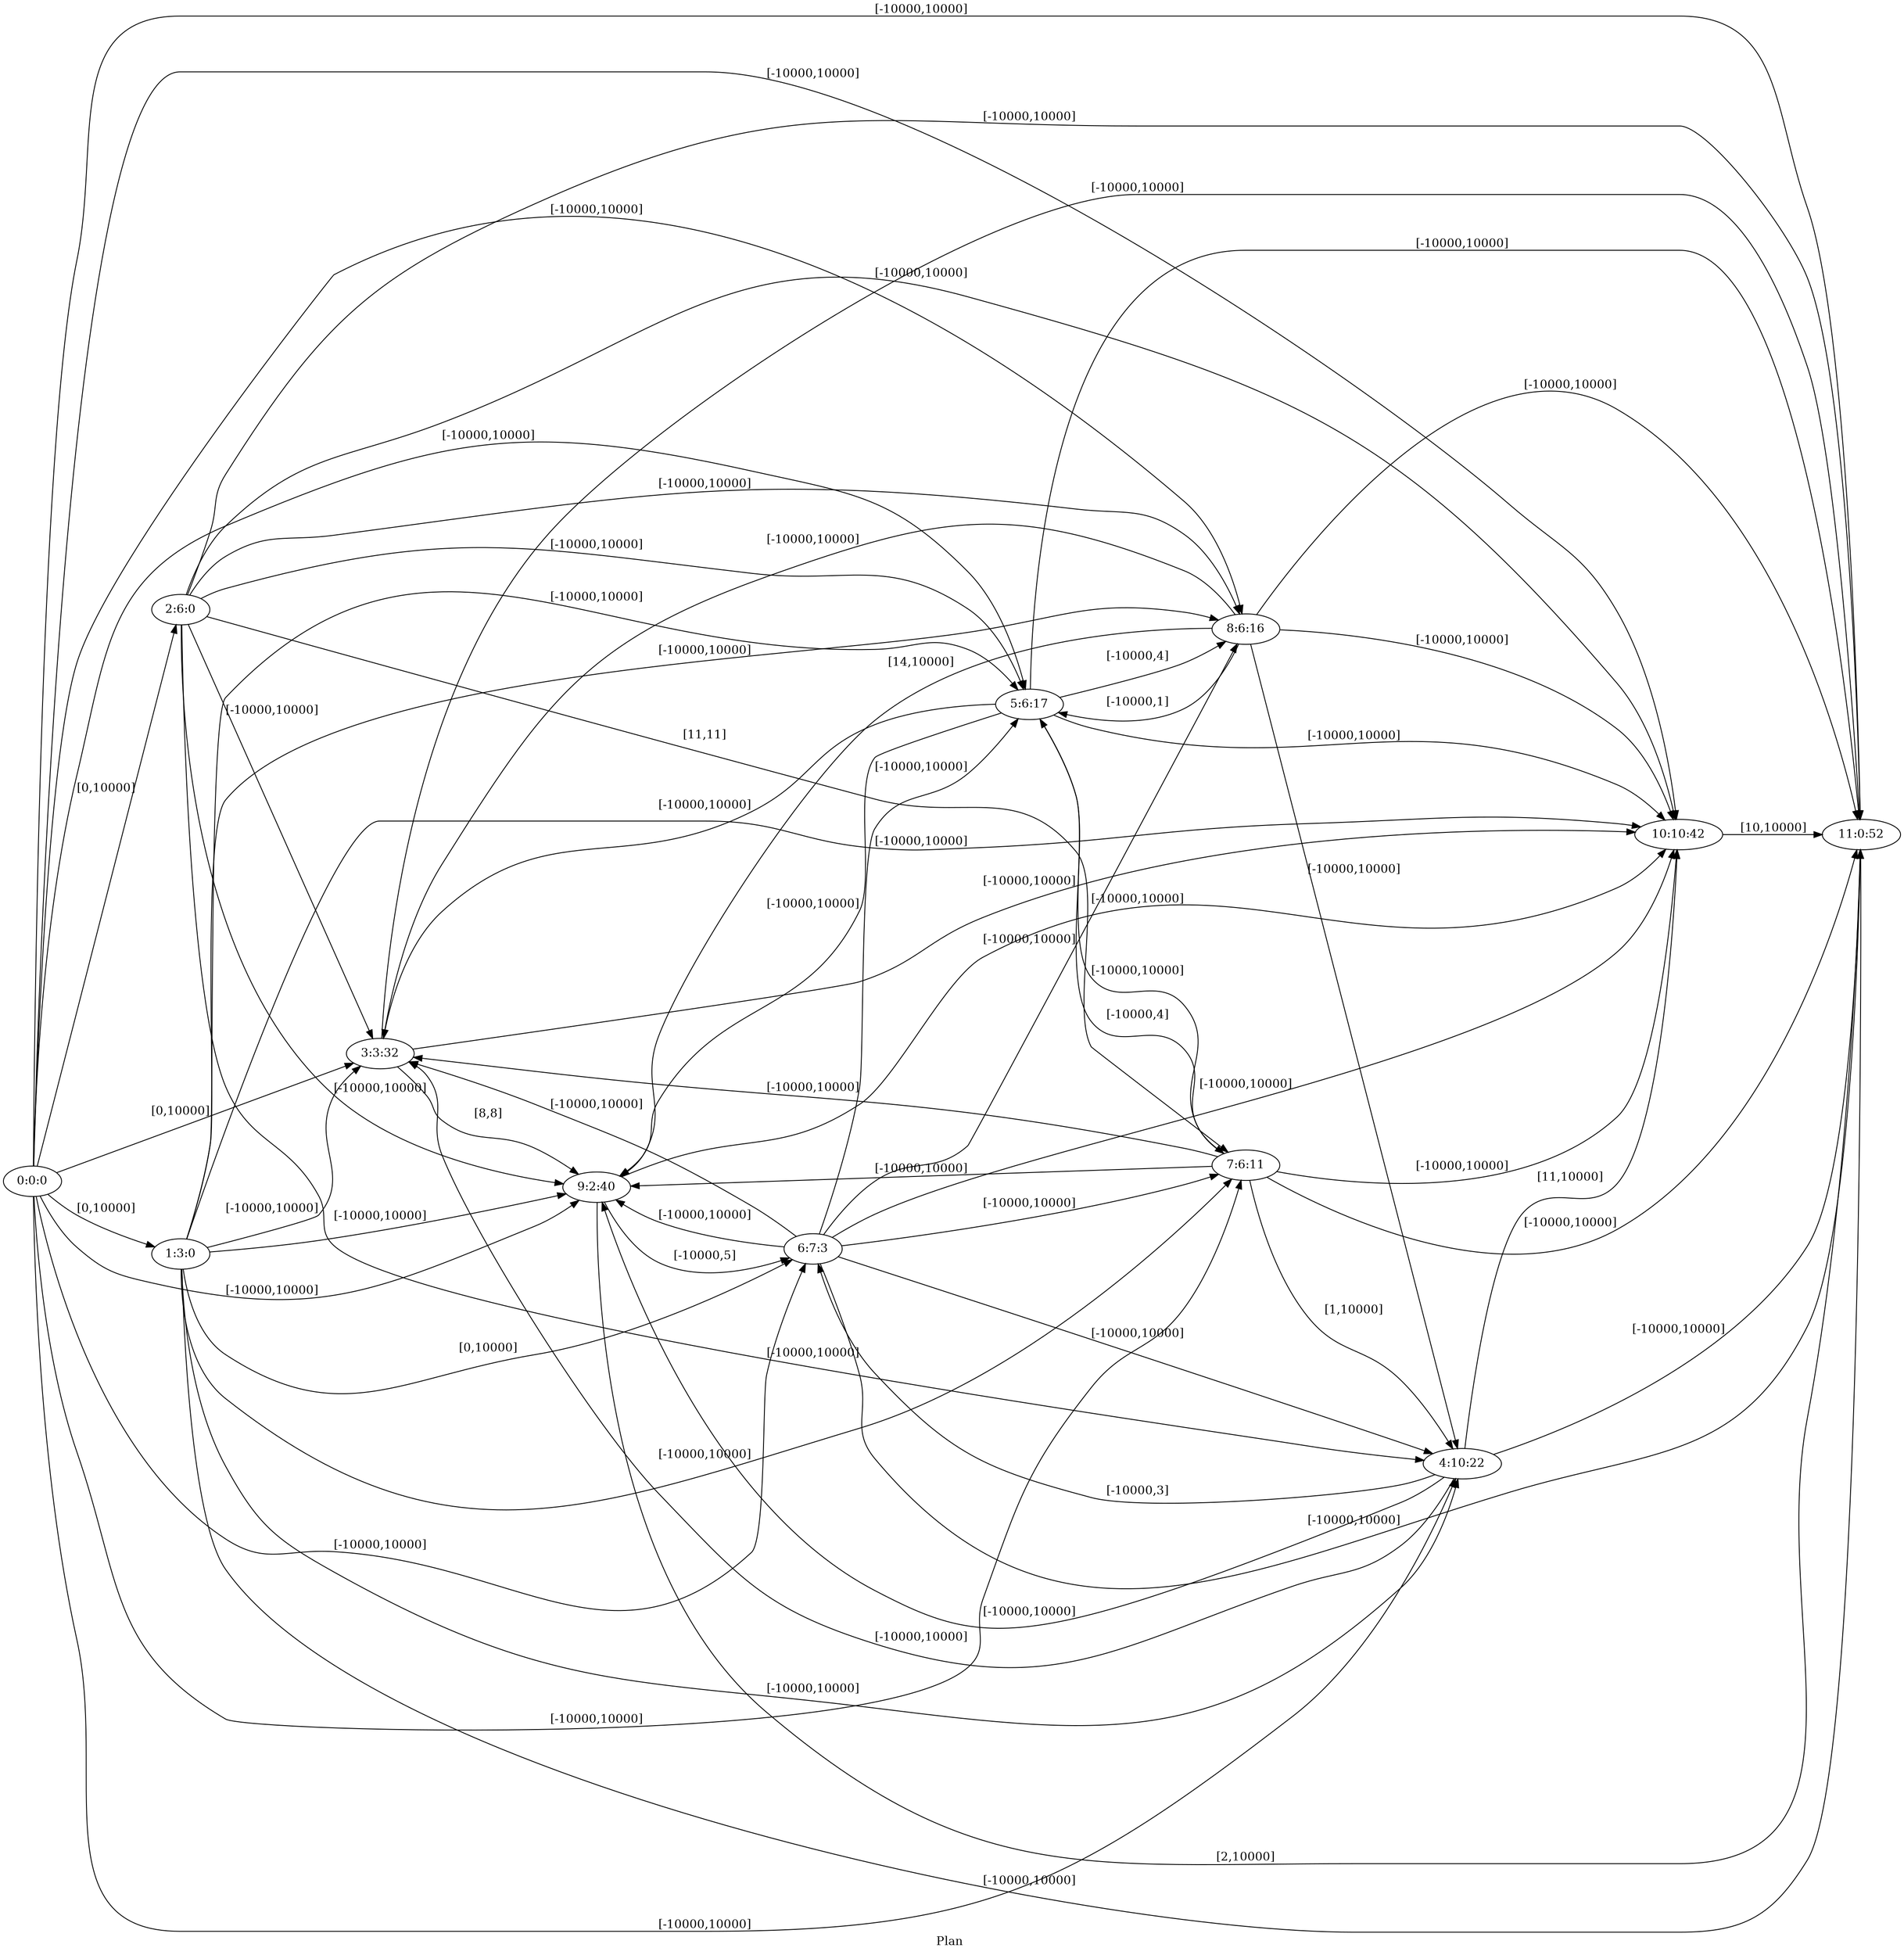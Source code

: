 digraph G {
 rankdir = LR;
 nodesep = .45; 
 size = 30;
label="Plan ";
 fldt = 0.530042;
"0:0:0"->"1:3:0"[ label = "[0,10000]"];
"0:0:0"->"2:6:0"[ label = "[0,10000]"];
"0:0:0"->"3:3:32"[ label = "[0,10000]"];
"0:0:0"->"4:10:22"[ label = "[-10000,10000]"];
"0:0:0"->"5:6:17"[ label = "[-10000,10000]"];
"0:0:0"->"6:7:3"[ label = "[-10000,10000]"];
"0:0:0"->"7:6:11"[ label = "[-10000,10000]"];
"0:0:0"->"8:6:16"[ label = "[-10000,10000]"];
"0:0:0"->"9:2:40"[ label = "[-10000,10000]"];
"0:0:0"->"10:10:42"[ label = "[-10000,10000]"];
"0:0:0"->"11:0:52"[ label = "[-10000,10000]"];
"1:3:0"->"3:3:32"[ label = "[-10000,10000]"];
"1:3:0"->"4:10:22"[ label = "[-10000,10000]"];
"1:3:0"->"5:6:17"[ label = "[-10000,10000]"];
"1:3:0"->"6:7:3"[ label = "[0,10000]"];
"1:3:0"->"7:6:11"[ label = "[-10000,10000]"];
"1:3:0"->"8:6:16"[ label = "[-10000,10000]"];
"1:3:0"->"9:2:40"[ label = "[-10000,10000]"];
"1:3:0"->"10:10:42"[ label = "[-10000,10000]"];
"1:3:0"->"11:0:52"[ label = "[-10000,10000]"];
"2:6:0"->"3:3:32"[ label = "[-10000,10000]"];
"2:6:0"->"4:10:22"[ label = "[-10000,10000]"];
"2:6:0"->"5:6:17"[ label = "[-10000,10000]"];
"2:6:0"->"7:6:11"[ label = "[11,11]"];
"2:6:0"->"8:6:16"[ label = "[-10000,10000]"];
"2:6:0"->"9:2:40"[ label = "[-10000,10000]"];
"2:6:0"->"10:10:42"[ label = "[-10000,10000]"];
"2:6:0"->"11:0:52"[ label = "[-10000,10000]"];
"3:3:32"->"9:2:40"[ label = "[8,8]"];
"3:3:32"->"10:10:42"[ label = "[-10000,10000]"];
"3:3:32"->"11:0:52"[ label = "[-10000,10000]"];
"4:10:22"->"3:3:32"[ label = "[-10000,10000]"];
"4:10:22"->"6:7:3"[ label = "[-10000,3]"];
"4:10:22"->"9:2:40"[ label = "[-10000,10000]"];
"4:10:22"->"10:10:42"[ label = "[11,10000]"];
"4:10:22"->"11:0:52"[ label = "[-10000,10000]"];
"5:6:17"->"3:3:32"[ label = "[-10000,10000]"];
"5:6:17"->"7:6:11"[ label = "[-10000,4]"];
"5:6:17"->"8:6:16"[ label = "[-10000,4]"];
"5:6:17"->"9:2:40"[ label = "[-10000,10000]"];
"5:6:17"->"10:10:42"[ label = "[-10000,10000]"];
"5:6:17"->"11:0:52"[ label = "[-10000,10000]"];
"6:7:3"->"3:3:32"[ label = "[-10000,10000]"];
"6:7:3"->"4:10:22"[ label = "[-10000,10000]"];
"6:7:3"->"5:6:17"[ label = "[-10000,10000]"];
"6:7:3"->"7:6:11"[ label = "[-10000,10000]"];
"6:7:3"->"8:6:16"[ label = "[-10000,10000]"];
"6:7:3"->"9:2:40"[ label = "[-10000,10000]"];
"6:7:3"->"10:10:42"[ label = "[-10000,10000]"];
"6:7:3"->"11:0:52"[ label = "[-10000,10000]"];
"7:6:11"->"3:3:32"[ label = "[-10000,10000]"];
"7:6:11"->"4:10:22"[ label = "[1,10000]"];
"7:6:11"->"5:6:17"[ label = "[-10000,10000]"];
"7:6:11"->"9:2:40"[ label = "[-10000,10000]"];
"7:6:11"->"10:10:42"[ label = "[-10000,10000]"];
"7:6:11"->"11:0:52"[ label = "[-10000,10000]"];
"8:6:16"->"3:3:32"[ label = "[-10000,10000]"];
"8:6:16"->"4:10:22"[ label = "[-10000,10000]"];
"8:6:16"->"5:6:17"[ label = "[-10000,1]"];
"8:6:16"->"9:2:40"[ label = "[14,10000]"];
"8:6:16"->"10:10:42"[ label = "[-10000,10000]"];
"8:6:16"->"11:0:52"[ label = "[-10000,10000]"];
"9:2:40"->"6:7:3"[ label = "[-10000,5]"];
"9:2:40"->"10:10:42"[ label = "[-10000,10000]"];
"9:2:40"->"11:0:52"[ label = "[2,10000]"];
"10:10:42"->"11:0:52"[ label = "[10,10000]"];
}

